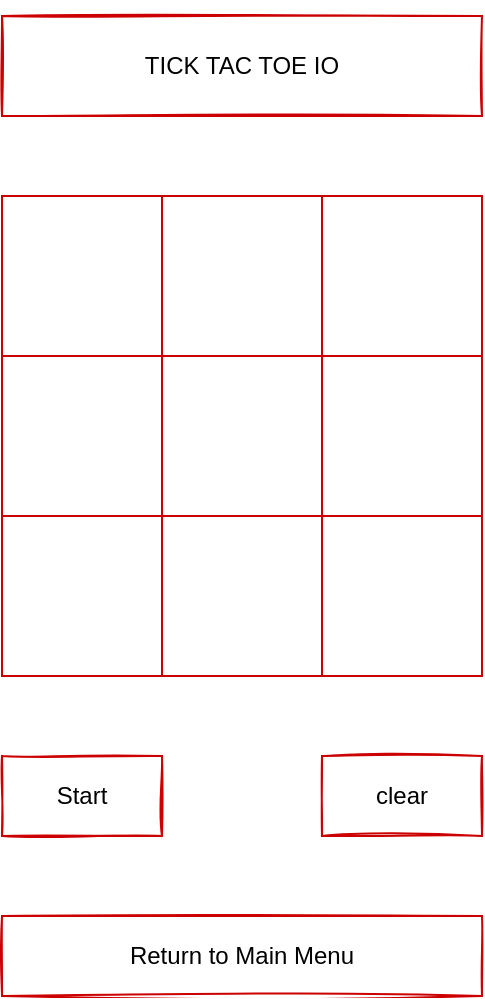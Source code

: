 <mxfile>
    <diagram id="mxAThwoxXf2ZguYO4oW_" name="Page-1">
        <mxGraphModel dx="1591" dy="734" grid="1" gridSize="10" guides="1" tooltips="1" connect="1" arrows="1" fold="1" page="1" pageScale="1" pageWidth="850" pageHeight="1100" math="0" shadow="0">
            <root>
                <mxCell id="0"/>
                <mxCell id="1" parent="0"/>
                <mxCell id="2" value="" style="shape=table;startSize=0;container=1;collapsible=0;childLayout=tableLayout;gradientColor=#ffffff;swimlaneFillColor=#9933FF;strokeColor=#CC0000;fillColor=none;" vertex="1" parent="1">
                    <mxGeometry x="280" y="360" width="240" height="240" as="geometry"/>
                </mxCell>
                <mxCell id="3" value="" style="shape=partialRectangle;collapsible=0;dropTarget=0;pointerEvents=0;fillColor=none;top=0;left=0;bottom=0;right=0;points=[[0,0.5],[1,0.5]];portConstraint=eastwest;strokeColor=#CC0000;" vertex="1" parent="2">
                    <mxGeometry width="240" height="80" as="geometry"/>
                </mxCell>
                <mxCell id="4" value="" style="shape=partialRectangle;html=1;whiteSpace=wrap;connectable=0;overflow=hidden;fillColor=none;top=0;left=0;bottom=0;right=0;pointerEvents=1;strokeColor=#CC0000;" vertex="1" parent="3">
                    <mxGeometry width="80" height="80" as="geometry">
                        <mxRectangle width="80" height="80" as="alternateBounds"/>
                    </mxGeometry>
                </mxCell>
                <mxCell id="5" value="" style="shape=partialRectangle;html=1;whiteSpace=wrap;connectable=0;overflow=hidden;fillColor=none;top=0;left=0;bottom=0;right=0;pointerEvents=1;strokeColor=#CC0000;" vertex="1" parent="3">
                    <mxGeometry x="80" width="80" height="80" as="geometry">
                        <mxRectangle width="80" height="80" as="alternateBounds"/>
                    </mxGeometry>
                </mxCell>
                <mxCell id="6" value="" style="shape=partialRectangle;html=1;whiteSpace=wrap;connectable=0;overflow=hidden;fillColor=none;top=0;left=0;bottom=0;right=0;pointerEvents=1;strokeColor=#CC0000;" vertex="1" parent="3">
                    <mxGeometry x="160" width="80" height="80" as="geometry">
                        <mxRectangle width="80" height="80" as="alternateBounds"/>
                    </mxGeometry>
                </mxCell>
                <mxCell id="7" value="" style="shape=partialRectangle;collapsible=0;dropTarget=0;pointerEvents=0;fillColor=none;top=0;left=0;bottom=0;right=0;points=[[0,0.5],[1,0.5]];portConstraint=eastwest;strokeColor=#CC0000;" vertex="1" parent="2">
                    <mxGeometry y="80" width="240" height="80" as="geometry"/>
                </mxCell>
                <mxCell id="8" value="" style="shape=partialRectangle;html=1;whiteSpace=wrap;connectable=0;overflow=hidden;fillColor=none;top=0;left=0;bottom=0;right=0;pointerEvents=1;strokeColor=#CC0000;" vertex="1" parent="7">
                    <mxGeometry width="80" height="80" as="geometry">
                        <mxRectangle width="80" height="80" as="alternateBounds"/>
                    </mxGeometry>
                </mxCell>
                <mxCell id="9" value="" style="shape=partialRectangle;html=1;whiteSpace=wrap;connectable=0;overflow=hidden;fillColor=none;top=0;left=0;bottom=0;right=0;pointerEvents=1;strokeColor=#CC0000;" vertex="1" parent="7">
                    <mxGeometry x="80" width="80" height="80" as="geometry">
                        <mxRectangle width="80" height="80" as="alternateBounds"/>
                    </mxGeometry>
                </mxCell>
                <mxCell id="10" value="" style="shape=partialRectangle;html=1;whiteSpace=wrap;connectable=0;overflow=hidden;fillColor=none;top=0;left=0;bottom=0;right=0;pointerEvents=1;strokeColor=#CC0000;" vertex="1" parent="7">
                    <mxGeometry x="160" width="80" height="80" as="geometry">
                        <mxRectangle width="80" height="80" as="alternateBounds"/>
                    </mxGeometry>
                </mxCell>
                <mxCell id="11" value="" style="shape=partialRectangle;collapsible=0;dropTarget=0;pointerEvents=0;fillColor=none;top=0;left=0;bottom=0;right=0;points=[[0,0.5],[1,0.5]];portConstraint=eastwest;strokeColor=#CC0000;" vertex="1" parent="2">
                    <mxGeometry y="160" width="240" height="80" as="geometry"/>
                </mxCell>
                <mxCell id="12" value="" style="shape=partialRectangle;html=1;whiteSpace=wrap;connectable=0;overflow=hidden;fillColor=none;top=0;left=0;bottom=0;right=0;pointerEvents=1;strokeColor=#CC0000;" vertex="1" parent="11">
                    <mxGeometry width="80" height="80" as="geometry">
                        <mxRectangle width="80" height="80" as="alternateBounds"/>
                    </mxGeometry>
                </mxCell>
                <mxCell id="13" value="" style="shape=partialRectangle;html=1;whiteSpace=wrap;connectable=0;overflow=hidden;fillColor=none;top=0;left=0;bottom=0;right=0;pointerEvents=1;strokeColor=#CC0000;" vertex="1" parent="11">
                    <mxGeometry x="80" width="80" height="80" as="geometry">
                        <mxRectangle width="80" height="80" as="alternateBounds"/>
                    </mxGeometry>
                </mxCell>
                <mxCell id="14" value="" style="shape=partialRectangle;html=1;whiteSpace=wrap;connectable=0;overflow=hidden;fillColor=none;top=0;left=0;bottom=0;right=0;pointerEvents=1;strokeColor=#CC0000;" vertex="1" parent="11">
                    <mxGeometry x="160" width="80" height="80" as="geometry">
                        <mxRectangle width="80" height="80" as="alternateBounds"/>
                    </mxGeometry>
                </mxCell>
                <mxCell id="19" value="" style="shape=table;startSize=0;container=1;collapsible=0;childLayout=tableLayout;sketch=1;strokeColor=#CC0000;fillColor=default;gradientColor=#ffffff;" vertex="1" parent="1">
                    <mxGeometry x="280" y="640" width="80" height="40" as="geometry"/>
                </mxCell>
                <mxCell id="20" value="" style="shape=partialRectangle;collapsible=0;dropTarget=0;pointerEvents=0;fillColor=none;top=0;left=0;bottom=0;right=0;points=[[0,0.5],[1,0.5]];portConstraint=eastwest;sketch=1;strokeColor=#CC0000;" vertex="1" parent="19">
                    <mxGeometry width="80" height="40" as="geometry"/>
                </mxCell>
                <mxCell id="21" value="Start" style="shape=partialRectangle;html=1;whiteSpace=wrap;connectable=0;overflow=hidden;fillColor=none;top=0;left=0;bottom=0;right=0;pointerEvents=1;sketch=1;strokeColor=#CC0000;" vertex="1" parent="20">
                    <mxGeometry width="80" height="40" as="geometry">
                        <mxRectangle width="80" height="40" as="alternateBounds"/>
                    </mxGeometry>
                </mxCell>
                <mxCell id="23" value="" style="shape=table;startSize=0;container=1;collapsible=0;childLayout=tableLayout;sketch=1;strokeColor=#CC0000;fillColor=default;gradientColor=#ffffff;" vertex="1" parent="1">
                    <mxGeometry x="440" y="640" width="80" height="40" as="geometry"/>
                </mxCell>
                <mxCell id="24" value="" style="shape=partialRectangle;collapsible=0;dropTarget=0;pointerEvents=0;fillColor=none;top=0;left=0;bottom=0;right=0;points=[[0,0.5],[1,0.5]];portConstraint=eastwest;sketch=1;strokeColor=#CC0000;" vertex="1" parent="23">
                    <mxGeometry width="80" height="40" as="geometry"/>
                </mxCell>
                <mxCell id="25" value="clear" style="shape=partialRectangle;html=1;whiteSpace=wrap;connectable=0;overflow=hidden;fillColor=none;top=0;left=0;bottom=0;right=0;pointerEvents=1;sketch=1;strokeColor=#CC0000;" vertex="1" parent="24">
                    <mxGeometry width="80" height="40" as="geometry">
                        <mxRectangle width="80" height="40" as="alternateBounds"/>
                    </mxGeometry>
                </mxCell>
                <mxCell id="32" value="" style="shape=table;startSize=0;container=1;collapsible=0;childLayout=tableLayout;sketch=1;strokeColor=#CC0000;fillColor=default;gradientColor=#ffffff;" vertex="1" parent="1">
                    <mxGeometry x="280" y="720" width="240" height="40" as="geometry"/>
                </mxCell>
                <mxCell id="33" value="" style="shape=partialRectangle;collapsible=0;dropTarget=0;pointerEvents=0;fillColor=none;top=0;left=0;bottom=0;right=0;points=[[0,0.5],[1,0.5]];portConstraint=eastwest;sketch=1;strokeColor=#CC0000;" vertex="1" parent="32">
                    <mxGeometry width="240" height="40" as="geometry"/>
                </mxCell>
                <mxCell id="34" value="Return to Main Menu" style="shape=partialRectangle;html=1;whiteSpace=wrap;connectable=0;overflow=hidden;fillColor=none;top=0;left=0;bottom=0;right=0;pointerEvents=1;sketch=1;strokeColor=#CC0000;" vertex="1" parent="33">
                    <mxGeometry width="240" height="40" as="geometry">
                        <mxRectangle width="240" height="40" as="alternateBounds"/>
                    </mxGeometry>
                </mxCell>
                <mxCell id="35" value="" style="shape=table;startSize=0;container=1;collapsible=0;childLayout=tableLayout;sketch=1;strokeColor=#CC0000;fillColor=default;gradientColor=#ffffff;" vertex="1" parent="1">
                    <mxGeometry x="280" y="270" width="240" height="50" as="geometry"/>
                </mxCell>
                <mxCell id="36" value="" style="shape=partialRectangle;collapsible=0;dropTarget=0;pointerEvents=0;fillColor=none;top=0;left=0;bottom=0;right=0;points=[[0,0.5],[1,0.5]];portConstraint=eastwest;sketch=1;strokeColor=#CC0000;" vertex="1" parent="35">
                    <mxGeometry width="240" height="50" as="geometry"/>
                </mxCell>
                <mxCell id="37" value="TICK TAC TOE IO" style="shape=partialRectangle;html=1;whiteSpace=wrap;connectable=0;overflow=hidden;fillColor=none;top=0;left=0;bottom=0;right=0;pointerEvents=1;sketch=1;strokeColor=#CC0000;" vertex="1" parent="36">
                    <mxGeometry width="240" height="50" as="geometry">
                        <mxRectangle width="240" height="50" as="alternateBounds"/>
                    </mxGeometry>
                </mxCell>
                <mxCell id="38" style="edgeStyle=none;sketch=1;html=1;exitX=0.25;exitY=0;exitDx=0;exitDy=0;" edge="1" parent="35" source="35" target="36">
                    <mxGeometry relative="1" as="geometry"/>
                </mxCell>
            </root>
        </mxGraphModel>
    </diagram>
</mxfile>